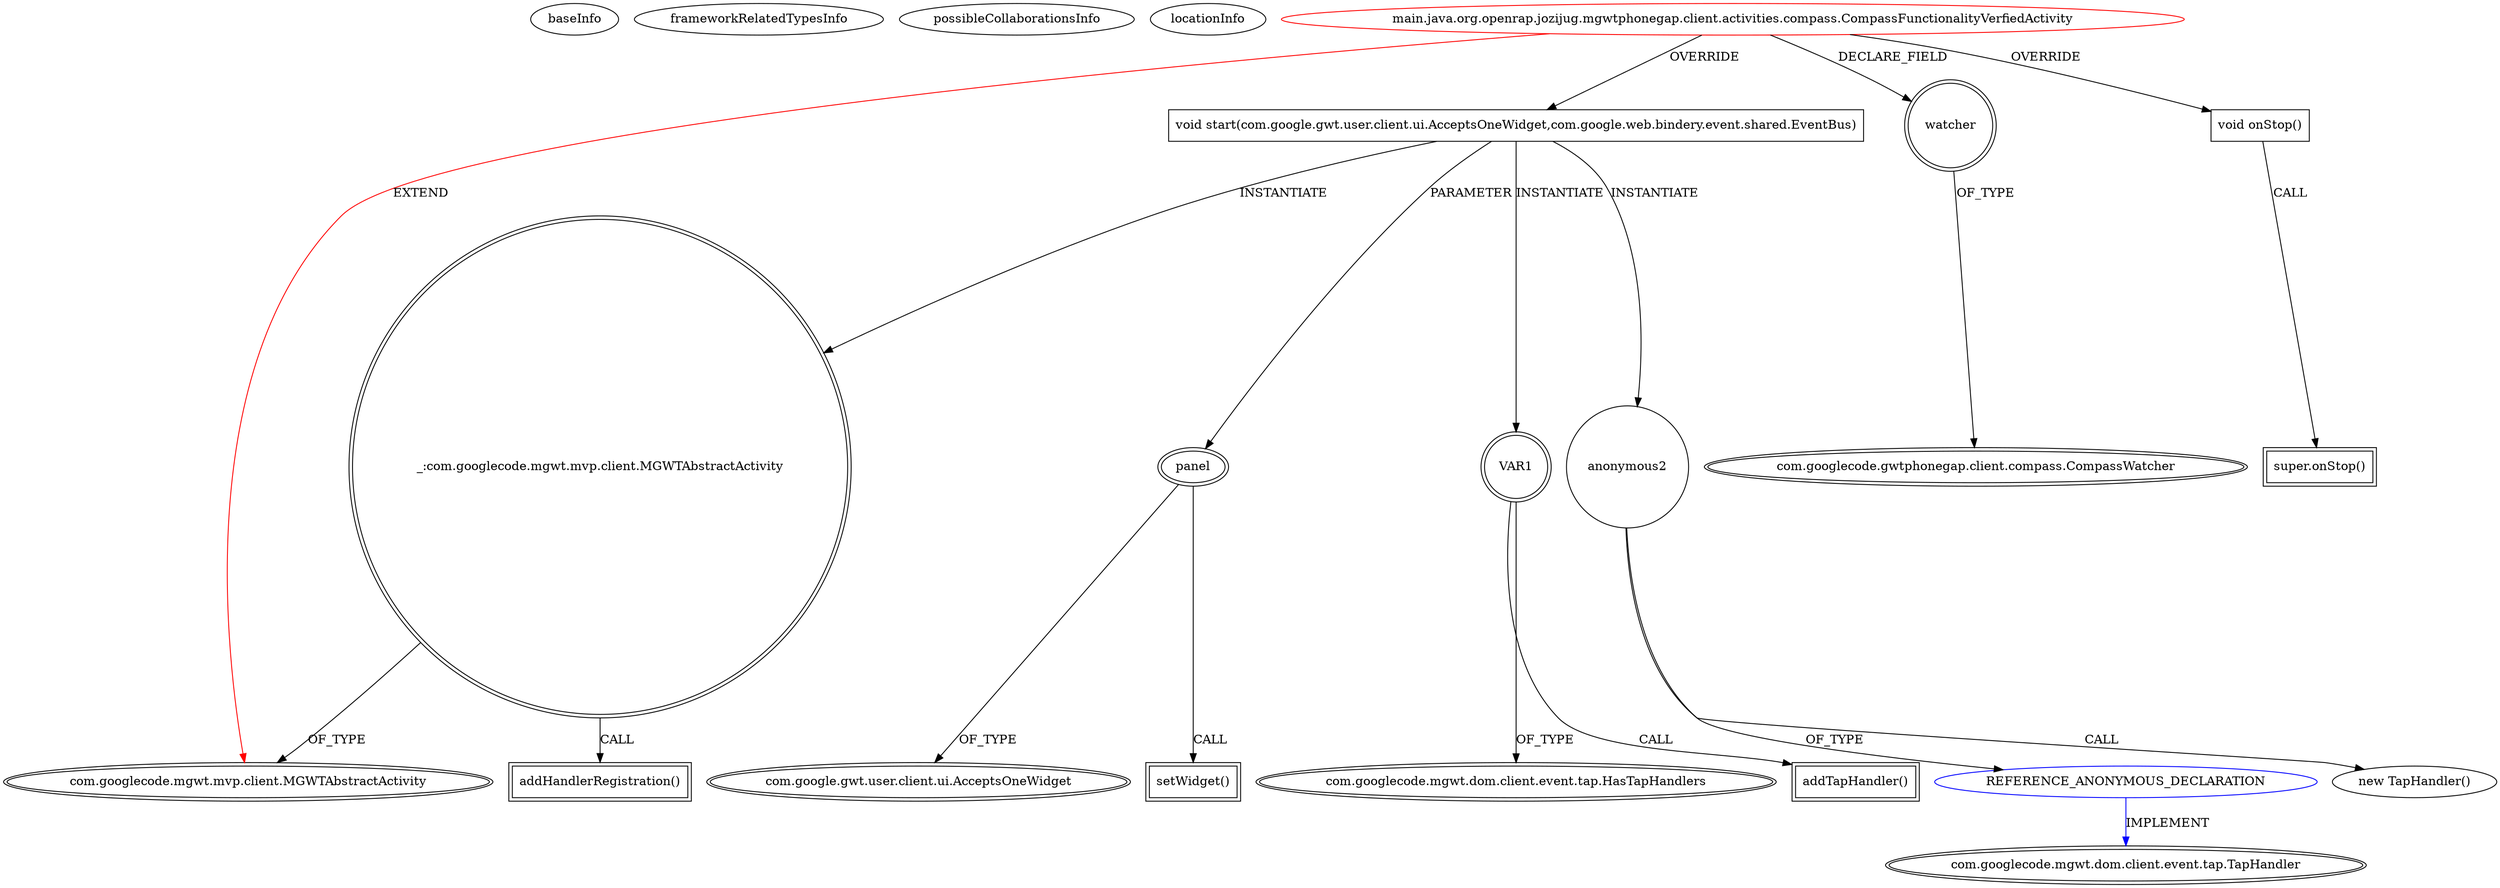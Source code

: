 digraph {
baseInfo[graphId=4390,category="extension_graph",isAnonymous=false,possibleRelation=true]
frameworkRelatedTypesInfo[0="com.googlecode.mgwt.mvp.client.MGWTAbstractActivity"]
possibleCollaborationsInfo[0="4390~OVERRIDING_METHOD_DECLARATION-INSTANTIATION-~com.googlecode.mgwt.mvp.client.MGWTAbstractActivity ~com.googlecode.mgwt.dom.client.event.tap.TapHandler ~false~true"]
locationInfo[projectName="rjdkolb-jozijug_phonegapdemo",filePath="/rjdkolb-jozijug_phonegapdemo/jozijug_phonegapdemo-master/src/main/java/org/openrap/jozijug/mgwtphonegap/client/activities/compass/CompassFunctionalityVerfiedActivity.java",contextSignature="CompassFunctionalityVerfiedActivity",graphId="4390"]
0[label="main.java.org.openrap.jozijug.mgwtphonegap.client.activities.compass.CompassFunctionalityVerfiedActivity",vertexType="ROOT_CLIENT_CLASS_DECLARATION",isFrameworkType=false,color=red]
1[label="com.googlecode.mgwt.mvp.client.MGWTAbstractActivity",vertexType="FRAMEWORK_CLASS_TYPE",isFrameworkType=true,peripheries=2]
2[label="watcher",vertexType="FIELD_DECLARATION",isFrameworkType=true,peripheries=2,shape=circle]
3[label="com.googlecode.gwtphonegap.client.compass.CompassWatcher",vertexType="FRAMEWORK_INTERFACE_TYPE",isFrameworkType=true,peripheries=2]
4[label="void start(com.google.gwt.user.client.ui.AcceptsOneWidget,com.google.web.bindery.event.shared.EventBus)",vertexType="OVERRIDING_METHOD_DECLARATION",isFrameworkType=false,shape=box]
5[label="panel",vertexType="PARAMETER_DECLARATION",isFrameworkType=true,peripheries=2]
6[label="com.google.gwt.user.client.ui.AcceptsOneWidget",vertexType="FRAMEWORK_INTERFACE_TYPE",isFrameworkType=true,peripheries=2]
7[label="_:com.googlecode.mgwt.mvp.client.MGWTAbstractActivity",vertexType="VARIABLE_EXPRESION",isFrameworkType=true,peripheries=2,shape=circle]
8[label="addHandlerRegistration()",vertexType="INSIDE_CALL",isFrameworkType=true,peripheries=2,shape=box]
10[label="VAR1",vertexType="VARIABLE_EXPRESION",isFrameworkType=true,peripheries=2,shape=circle]
12[label="com.googlecode.mgwt.dom.client.event.tap.HasTapHandlers",vertexType="FRAMEWORK_INTERFACE_TYPE",isFrameworkType=true,peripheries=2]
11[label="addTapHandler()",vertexType="INSIDE_CALL",isFrameworkType=true,peripheries=2,shape=box]
14[label="anonymous2",vertexType="VARIABLE_EXPRESION",isFrameworkType=false,shape=circle]
15[label="REFERENCE_ANONYMOUS_DECLARATION",vertexType="REFERENCE_ANONYMOUS_DECLARATION",isFrameworkType=false,color=blue]
16[label="com.googlecode.mgwt.dom.client.event.tap.TapHandler",vertexType="FRAMEWORK_INTERFACE_TYPE",isFrameworkType=true,peripheries=2]
13[label="new TapHandler()",vertexType="CONSTRUCTOR_CALL",isFrameworkType=false]
18[label="setWidget()",vertexType="INSIDE_CALL",isFrameworkType=true,peripheries=2,shape=box]
19[label="void onStop()",vertexType="OVERRIDING_METHOD_DECLARATION",isFrameworkType=false,shape=box]
20[label="super.onStop()",vertexType="SUPER_CALL",isFrameworkType=true,peripheries=2,shape=box]
0->1[label="EXTEND",color=red]
0->2[label="DECLARE_FIELD"]
2->3[label="OF_TYPE"]
0->4[label="OVERRIDE"]
5->6[label="OF_TYPE"]
4->5[label="PARAMETER"]
4->7[label="INSTANTIATE"]
7->1[label="OF_TYPE"]
7->8[label="CALL"]
4->10[label="INSTANTIATE"]
10->12[label="OF_TYPE"]
10->11[label="CALL"]
4->14[label="INSTANTIATE"]
15->16[label="IMPLEMENT",color=blue]
14->15[label="OF_TYPE"]
14->13[label="CALL"]
5->18[label="CALL"]
0->19[label="OVERRIDE"]
19->20[label="CALL"]
}
